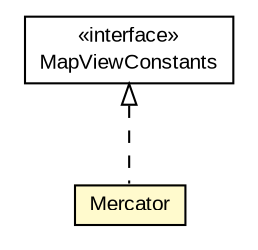 #!/usr/local/bin/dot
#
# Class diagram 
# Generated by UMLGraph version R5_6-24-gf6e263 (http://www.umlgraph.org/)
#

digraph G {
	edge [fontname="arial",fontsize=10,labelfontname="arial",labelfontsize=10];
	node [fontname="arial",fontsize=10,shape=plaintext];
	nodesep=0.25;
	ranksep=0.5;
	// org.osmdroid.views.util.constants.MapViewConstants
	c25697 [label=<<table title="org.osmdroid.views.util.constants.MapViewConstants" border="0" cellborder="1" cellspacing="0" cellpadding="2" port="p" href="./constants/MapViewConstants.html">
		<tr><td><table border="0" cellspacing="0" cellpadding="1">
<tr><td align="center" balign="center"> &#171;interface&#187; </td></tr>
<tr><td align="center" balign="center"> MapViewConstants </td></tr>
		</table></td></tr>
		</table>>, URL="./constants/MapViewConstants.html", fontname="arial", fontcolor="black", fontsize=10.0];
	// org.osmdroid.views.util.Mercator
	c25700 [label=<<table title="org.osmdroid.views.util.Mercator" border="0" cellborder="1" cellspacing="0" cellpadding="2" port="p" bgcolor="lemonChiffon" href="./Mercator.html">
		<tr><td><table border="0" cellspacing="0" cellpadding="1">
<tr><td align="center" balign="center"> Mercator </td></tr>
		</table></td></tr>
		</table>>, URL="./Mercator.html", fontname="arial", fontcolor="black", fontsize=10.0];
	//org.osmdroid.views.util.Mercator implements org.osmdroid.views.util.constants.MapViewConstants
	c25697:p -> c25700:p [dir=back,arrowtail=empty,style=dashed];
}

